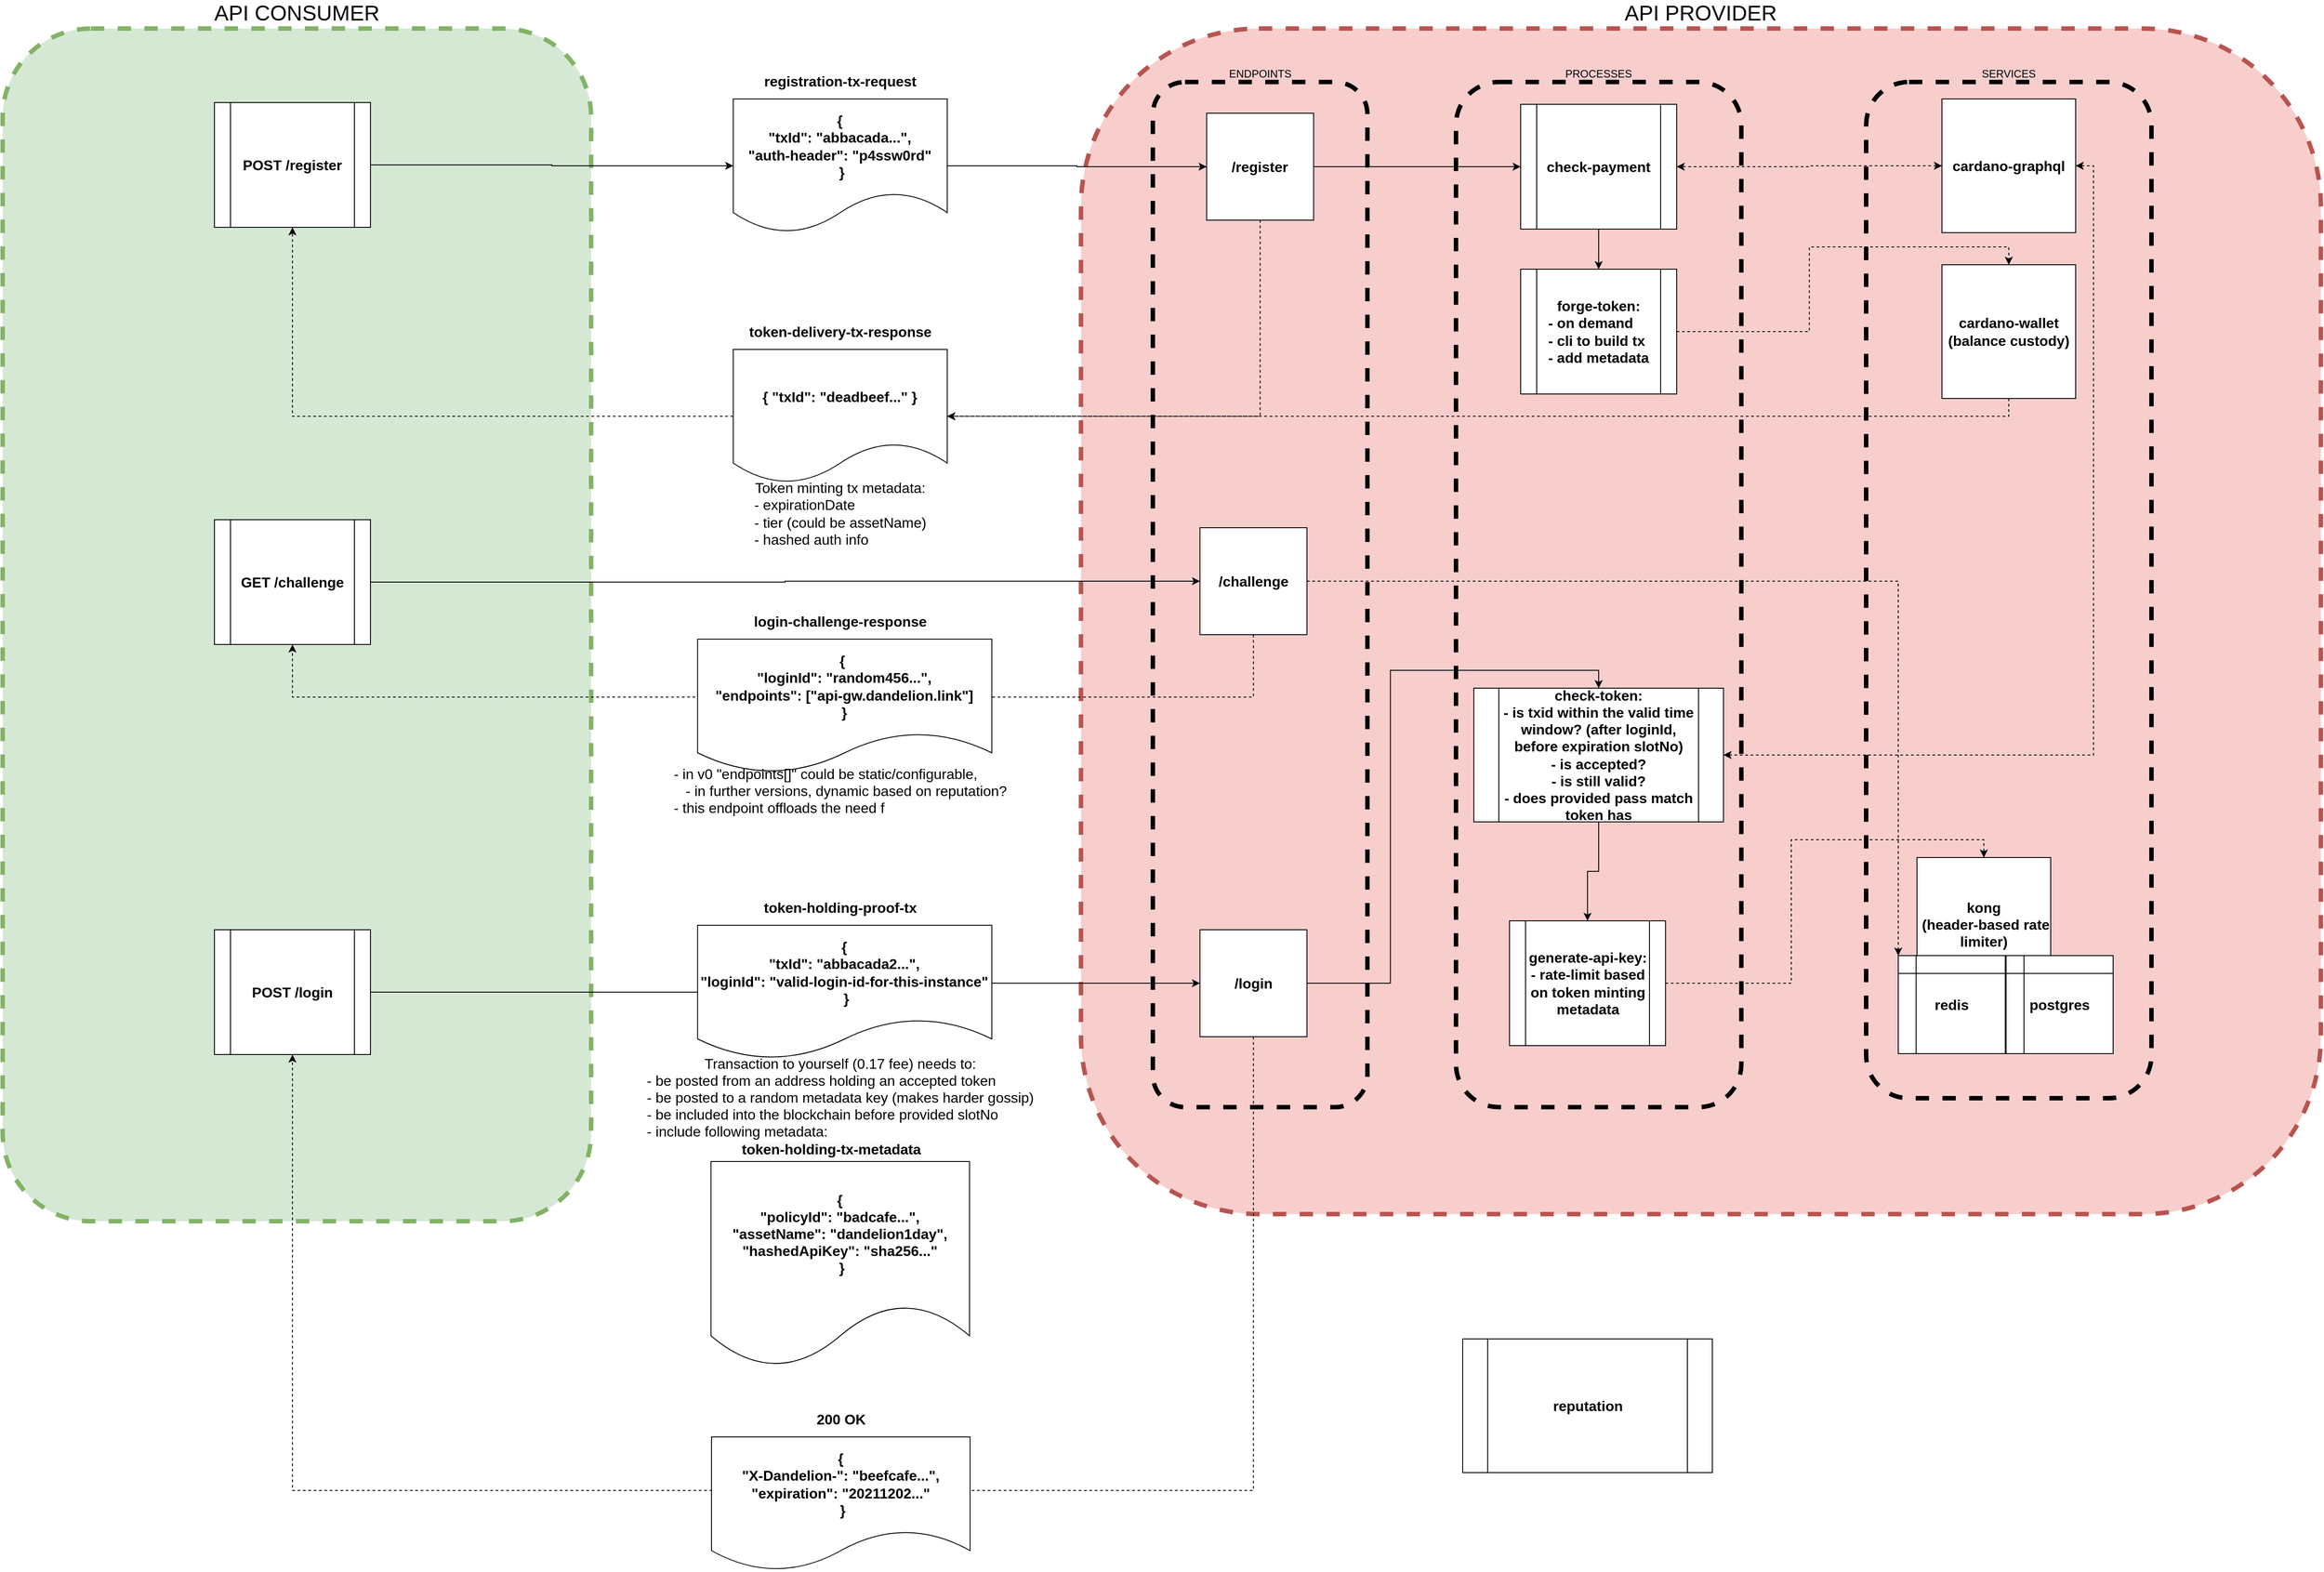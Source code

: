 <mxfile version="14.5.4" type="gitlab"><diagram id="C5RBs43oDa-KdzZeNtuy" name="Page-1"><mxGraphModel dx="3685" dy="4627" grid="1" gridSize="10" guides="1" tooltips="1" connect="1" arrows="1" fold="1" page="1" pageScale="1" pageWidth="827" pageHeight="1169" math="0" shadow="0"><root><mxCell id="WIyWlLk6GJQsqaUBKTNV-0"/><mxCell id="WIyWlLk6GJQsqaUBKTNV-1" parent="WIyWlLk6GJQsqaUBKTNV-0"/><mxCell id="9AQbZe1i3s5QTkBOKTHU-3" value="&lt;font style=&quot;font-size: 24px&quot;&gt;API PROVIDER&lt;/font&gt;" style="rounded=1;whiteSpace=wrap;html=1;dashed=1;fillColor=#f8cecc;labelPosition=center;verticalLabelPosition=top;align=center;verticalAlign=bottom;strokeWidth=5;strokeColor=#b85450;" parent="WIyWlLk6GJQsqaUBKTNV-1" vertex="1"><mxGeometry x="-110.62" y="-2330" width="1390.62" height="1330" as="geometry"/></mxCell><mxCell id="9AQbZe1i3s5QTkBOKTHU-0" value="&lt;font style=&quot;font-size: 24px&quot;&gt;API CONSUMER&lt;/font&gt;" style="rounded=1;whiteSpace=wrap;html=1;dashed=1;fillColor=#d5e8d4;labelPosition=center;verticalLabelPosition=top;align=center;verticalAlign=bottom;strokeWidth=5;strokeColor=#82b366;" parent="WIyWlLk6GJQsqaUBKTNV-1" vertex="1"><mxGeometry x="-1320" y="-2330" width="660" height="1338" as="geometry"/></mxCell><mxCell id="9AQbZe1i3s5QTkBOKTHU-36" value="ENDPOINTS" style="rounded=1;whiteSpace=wrap;html=1;dashed=1;fillColor=none;labelPosition=center;verticalLabelPosition=top;align=center;verticalAlign=bottom;strokeWidth=5;" parent="WIyWlLk6GJQsqaUBKTNV-1" vertex="1"><mxGeometry x="-30" y="-2270" width="240.62" height="1150" as="geometry"/></mxCell><mxCell id="9AQbZe1i3s5QTkBOKTHU-37" value="SERVICES" style="rounded=1;whiteSpace=wrap;html=1;dashed=1;fillColor=none;labelPosition=center;verticalLabelPosition=top;align=center;verticalAlign=bottom;strokeWidth=5;" parent="WIyWlLk6GJQsqaUBKTNV-1" vertex="1"><mxGeometry x="770" y="-2270" width="320" height="1140" as="geometry"/></mxCell><mxCell id="9AQbZe1i3s5QTkBOKTHU-38" value="PROCESSES" style="rounded=1;whiteSpace=wrap;html=1;dashed=1;fillColor=none;labelPosition=center;verticalLabelPosition=top;align=center;verticalAlign=bottom;strokeWidth=5;" parent="WIyWlLk6GJQsqaUBKTNV-1" vertex="1"><mxGeometry x="310" y="-2270" width="320" height="1150" as="geometry"/></mxCell><mxCell id="9AQbZe1i3s5QTkBOKTHU-49" style="edgeStyle=orthogonalEdgeStyle;rounded=0;orthogonalLoop=1;jettySize=auto;html=1;exitX=1;exitY=0.5;exitDx=0;exitDy=0;entryX=0;entryY=0.5;entryDx=0;entryDy=0;" parent="WIyWlLk6GJQsqaUBKTNV-1" source="9AQbZe1i3s5QTkBOKTHU-32" target="9AQbZe1i3s5QTkBOKTHU-48" edge="1"><mxGeometry relative="1" as="geometry"/></mxCell><mxCell id="9AQbZe1i3s5QTkBOKTHU-118" style="edgeStyle=orthogonalEdgeStyle;rounded=0;orthogonalLoop=1;jettySize=auto;html=1;exitX=0.5;exitY=1;exitDx=0;exitDy=0;entryX=1;entryY=0.5;entryDx=0;entryDy=0;startArrow=none;startFill=0;endArrow=classic;endFill=1;strokeColor=#000000;dashed=1;" parent="WIyWlLk6GJQsqaUBKTNV-1" source="9AQbZe1i3s5QTkBOKTHU-32" target="9AQbZe1i3s5QTkBOKTHU-43" edge="1"><mxGeometry relative="1" as="geometry"><Array as="points"><mxPoint x="90" y="-1895"/></Array></mxGeometry></mxCell><mxCell id="9AQbZe1i3s5QTkBOKTHU-32" value="&lt;b&gt;&lt;font style=&quot;font-size: 16px&quot;&gt;/register&lt;/font&gt;&lt;/b&gt;" style="whiteSpace=wrap;html=1;aspect=fixed;" parent="WIyWlLk6GJQsqaUBKTNV-1" vertex="1"><mxGeometry x="30.31" y="-2235" width="120" height="120" as="geometry"/></mxCell><mxCell id="9AQbZe1i3s5QTkBOKTHU-108" style="edgeStyle=orthogonalEdgeStyle;rounded=0;orthogonalLoop=1;jettySize=auto;html=1;exitX=1;exitY=0.5;exitDx=0;exitDy=0;entryX=0.5;entryY=0;entryDx=0;entryDy=0;startArrow=none;startFill=0;endArrow=classic;endFill=1;strokeColor=#000000;" parent="WIyWlLk6GJQsqaUBKTNV-1" source="9AQbZe1i3s5QTkBOKTHU-33" target="9AQbZe1i3s5QTkBOKTHU-115" edge="1"><mxGeometry relative="1" as="geometry"/></mxCell><mxCell id="9AQbZe1i3s5QTkBOKTHU-111" style="edgeStyle=orthogonalEdgeStyle;rounded=0;orthogonalLoop=1;jettySize=auto;html=1;exitX=0.5;exitY=1;exitDx=0;exitDy=0;entryX=0.5;entryY=1;entryDx=0;entryDy=0;startArrow=none;startFill=0;endArrow=classic;endFill=1;strokeColor=#000000;dashed=1;" parent="WIyWlLk6GJQsqaUBKTNV-1" source="9AQbZe1i3s5QTkBOKTHU-33" target="9AQbZe1i3s5QTkBOKTHU-85" edge="1"><mxGeometry relative="1" as="geometry"><Array as="points"><mxPoint x="83" y="-690"/><mxPoint x="-995" y="-690"/></Array></mxGeometry></mxCell><mxCell id="9AQbZe1i3s5QTkBOKTHU-33" value="&lt;b&gt;&lt;font style=&quot;font-size: 16px&quot;&gt;/login&lt;/font&gt;&lt;/b&gt;" style="whiteSpace=wrap;html=1;aspect=fixed;" parent="WIyWlLk6GJQsqaUBKTNV-1" vertex="1"><mxGeometry x="22.81" y="-1319" width="120" height="120" as="geometry"/></mxCell><mxCell id="9AQbZe1i3s5QTkBOKTHU-119" style="edgeStyle=orthogonalEdgeStyle;rounded=0;orthogonalLoop=1;jettySize=auto;html=1;exitX=0.5;exitY=1;exitDx=0;exitDy=0;entryX=1;entryY=0.5;entryDx=0;entryDy=0;dashed=1;startArrow=none;startFill=0;endArrow=classic;endFill=1;strokeColor=#000000;" parent="WIyWlLk6GJQsqaUBKTNV-1" source="9AQbZe1i3s5QTkBOKTHU-39" target="9AQbZe1i3s5QTkBOKTHU-43" edge="1"><mxGeometry relative="1" as="geometry"/></mxCell><mxCell id="9AQbZe1i3s5QTkBOKTHU-39" value="&lt;b&gt;&lt;font style=&quot;font-size: 16px&quot;&gt;cardano-wallet&lt;br&gt;(balance custody)&lt;br&gt;&lt;/font&gt;&lt;/b&gt;" style="whiteSpace=wrap;html=1;aspect=fixed;" parent="WIyWlLk6GJQsqaUBKTNV-1" vertex="1"><mxGeometry x="855" y="-2065" width="150" height="150" as="geometry"/></mxCell><mxCell id="9AQbZe1i3s5QTkBOKTHU-54" style="edgeStyle=orthogonalEdgeStyle;rounded=0;orthogonalLoop=1;jettySize=auto;html=1;exitX=1;exitY=0.5;exitDx=0;exitDy=0;entryX=0.5;entryY=0;entryDx=0;entryDy=0;dashed=1;" parent="WIyWlLk6GJQsqaUBKTNV-1" source="9AQbZe1i3s5QTkBOKTHU-41" target="9AQbZe1i3s5QTkBOKTHU-39" edge="1"><mxGeometry relative="1" as="geometry"/></mxCell><UserObject label="&lt;b&gt;&lt;font style=&quot;font-size: 16px&quot;&gt;forge-token:&lt;br&gt;&lt;div style=&quot;text-align: left&quot;&gt;&lt;b style=&quot;font-size: 12px&quot;&gt;&lt;font style=&quot;font-size: 16px&quot;&gt;- on demand&lt;/font&gt;&lt;/b&gt;&lt;/div&gt;&lt;div style=&quot;text-align: left&quot;&gt;&lt;b style=&quot;font-size: 12px&quot;&gt;&lt;font style=&quot;font-size: 16px&quot;&gt;- cli to build tx&lt;/font&gt;&lt;/b&gt;&lt;/div&gt;&lt;div style=&quot;text-align: left&quot;&gt;&lt;b style=&quot;font-size: 12px&quot;&gt;&lt;font style=&quot;font-size: 16px&quot;&gt;- add metadata&lt;/font&gt;&lt;/b&gt;&lt;/div&gt;&lt;/font&gt;&lt;/b&gt;" link2="https://pinata.cloud/" id="9AQbZe1i3s5QTkBOKTHU-41"><mxCell style="shape=process;whiteSpace=wrap;html=1;backgroundOutline=1;" parent="WIyWlLk6GJQsqaUBKTNV-1" vertex="1"><mxGeometry x="382.5" y="-2060" width="175" height="140" as="geometry"/></mxCell></UserObject><mxCell id="9AQbZe1i3s5QTkBOKTHU-47" style="edgeStyle=orthogonalEdgeStyle;rounded=0;orthogonalLoop=1;jettySize=auto;html=1;exitX=1;exitY=0.5;exitDx=0;exitDy=0;entryX=0;entryY=0.5;entryDx=0;entryDy=0;" parent="WIyWlLk6GJQsqaUBKTNV-1" source="9AQbZe1i3s5QTkBOKTHU-44" target="9AQbZe1i3s5QTkBOKTHU-32" edge="1"><mxGeometry relative="1" as="geometry"/></mxCell><mxCell id="9AQbZe1i3s5QTkBOKTHU-46" style="edgeStyle=orthogonalEdgeStyle;rounded=0;orthogonalLoop=1;jettySize=auto;html=1;exitX=1;exitY=0.5;exitDx=0;exitDy=0;entryX=0;entryY=0.5;entryDx=0;entryDy=0;" parent="WIyWlLk6GJQsqaUBKTNV-1" source="9AQbZe1i3s5QTkBOKTHU-45" target="9AQbZe1i3s5QTkBOKTHU-44" edge="1"><mxGeometry relative="1" as="geometry"/></mxCell><UserObject label="&lt;b&gt;&lt;font style=&quot;font-size: 16px&quot;&gt;POST /register&lt;br&gt;&lt;/font&gt;&lt;/b&gt;" link2="https://pinata.cloud/" id="9AQbZe1i3s5QTkBOKTHU-45"><mxCell style="shape=process;whiteSpace=wrap;html=1;backgroundOutline=1;" parent="WIyWlLk6GJQsqaUBKTNV-1" vertex="1"><mxGeometry x="-1082.5" y="-2247" width="175" height="140" as="geometry"/></mxCell></UserObject><mxCell id="9AQbZe1i3s5QTkBOKTHU-50" style="edgeStyle=orthogonalEdgeStyle;rounded=0;orthogonalLoop=1;jettySize=auto;html=1;exitX=0.5;exitY=1;exitDx=0;exitDy=0;entryX=0.5;entryY=0;entryDx=0;entryDy=0;" parent="WIyWlLk6GJQsqaUBKTNV-1" source="9AQbZe1i3s5QTkBOKTHU-48" target="9AQbZe1i3s5QTkBOKTHU-41" edge="1"><mxGeometry relative="1" as="geometry"/></mxCell><UserObject label="&lt;b&gt;&lt;font style=&quot;font-size: 16px&quot;&gt;check-payment&lt;br&gt;&lt;/font&gt;&lt;/b&gt;" link2="https://pinata.cloud/" id="9AQbZe1i3s5QTkBOKTHU-48"><mxCell style="shape=process;whiteSpace=wrap;html=1;backgroundOutline=1;" parent="WIyWlLk6GJQsqaUBKTNV-1" vertex="1"><mxGeometry x="382.5" y="-2245" width="175" height="140" as="geometry"/></mxCell></UserObject><mxCell id="9AQbZe1i3s5QTkBOKTHU-80" style="edgeStyle=orthogonalEdgeStyle;rounded=0;orthogonalLoop=1;jettySize=auto;html=1;exitX=0.5;exitY=1;exitDx=0;exitDy=0;entryX=0.5;entryY=1;entryDx=0;entryDy=0;startArrow=none;startFill=0;endArrow=classic;endFill=1;dashed=1;" parent="WIyWlLk6GJQsqaUBKTNV-1" source="9AQbZe1i3s5QTkBOKTHU-69" target="9AQbZe1i3s5QTkBOKTHU-65" edge="1"><mxGeometry relative="1" as="geometry"><Array as="points"><mxPoint x="83" y="-1580"/><mxPoint x="-995" y="-1580"/></Array></mxGeometry></mxCell><mxCell id="9AQbZe1i3s5QTkBOKTHU-83" style="edgeStyle=orthogonalEdgeStyle;rounded=0;orthogonalLoop=1;jettySize=auto;html=1;exitX=1;exitY=0.5;exitDx=0;exitDy=0;entryX=0.5;entryY=0;entryDx=0;entryDy=0;dashed=1;startArrow=none;startFill=0;endArrow=classic;endFill=1;" parent="WIyWlLk6GJQsqaUBKTNV-1" source="9AQbZe1i3s5QTkBOKTHU-53" target="9AQbZe1i3s5QTkBOKTHU-42" edge="1"><mxGeometry relative="1" as="geometry"/></mxCell><UserObject label="&lt;b&gt;&lt;font style=&quot;font-size: 16px&quot;&gt;generate-api-key:&lt;br&gt;- rate-limit based on token minting metadata&lt;br&gt;&lt;/font&gt;&lt;/b&gt;" link2="https://pinata.cloud/" id="9AQbZe1i3s5QTkBOKTHU-53"><mxCell style="shape=process;whiteSpace=wrap;html=1;backgroundOutline=1;" parent="WIyWlLk6GJQsqaUBKTNV-1" vertex="1"><mxGeometry x="370" y="-1329" width="175" height="140" as="geometry"/></mxCell></UserObject><mxCell id="9AQbZe1i3s5QTkBOKTHU-58" style="edgeStyle=orthogonalEdgeStyle;rounded=0;orthogonalLoop=1;jettySize=auto;html=1;exitX=0;exitY=0.5;exitDx=0;exitDy=0;entryX=1;entryY=0.5;entryDx=0;entryDy=0;dashed=1;startArrow=classic;startFill=1;" parent="WIyWlLk6GJQsqaUBKTNV-1" source="9AQbZe1i3s5QTkBOKTHU-56" target="9AQbZe1i3s5QTkBOKTHU-48" edge="1"><mxGeometry relative="1" as="geometry"/></mxCell><mxCell id="9AQbZe1i3s5QTkBOKTHU-56" value="&lt;b&gt;&lt;font style=&quot;font-size: 16px&quot;&gt;cardano-graphql&lt;br&gt;&lt;/font&gt;&lt;/b&gt;" style="whiteSpace=wrap;html=1;aspect=fixed;" parent="WIyWlLk6GJQsqaUBKTNV-1" vertex="1"><mxGeometry x="855" y="-2251" width="150" height="150" as="geometry"/></mxCell><mxCell id="9AQbZe1i3s5QTkBOKTHU-60" value="" style="group" parent="WIyWlLk6GJQsqaUBKTNV-1" vertex="1" connectable="0"><mxGeometry x="-500.62" y="-2281" width="240" height="180" as="geometry"/></mxCell><mxCell id="9AQbZe1i3s5QTkBOKTHU-44" value="&lt;div&gt;&lt;b style=&quot;font-size: 16px&quot;&gt;{ &lt;br&gt;&quot;txId&quot;: &quot;abbacada...&quot;,&lt;br&gt;&lt;/b&gt;&lt;b style=&quot;font-size: 16px&quot;&gt;&quot;auth-header&quot;: &quot;p4ssw0rd&quot;&lt;/b&gt;&lt;b style=&quot;font-size: 16px&quot;&gt;&lt;br&gt;&amp;nbsp;}&lt;/b&gt;&lt;/div&gt;" style="shape=document;whiteSpace=wrap;html=1;boundedLbl=1;align=center;" parent="9AQbZe1i3s5QTkBOKTHU-60" vertex="1"><mxGeometry y="30" width="240" height="150" as="geometry"/></mxCell><mxCell id="9AQbZe1i3s5QTkBOKTHU-59" value="&lt;font style=&quot;font-size: 16px&quot;&gt;&lt;b&gt;registration-tx-request&lt;/b&gt;&lt;/font&gt;" style="text;html=1;align=center;verticalAlign=middle;resizable=0;points=[];autosize=1;" parent="9AQbZe1i3s5QTkBOKTHU-60" vertex="1"><mxGeometry x="25" width="190" height="20" as="geometry"/></mxCell><mxCell id="9AQbZe1i3s5QTkBOKTHU-62" value="" style="group" parent="WIyWlLk6GJQsqaUBKTNV-1" vertex="1" connectable="0"><mxGeometry x="-500.62" y="-2000" width="240" height="180" as="geometry"/></mxCell><mxCell id="9AQbZe1i3s5QTkBOKTHU-43" value="&lt;div&gt;&lt;b style=&quot;font-size: 16px&quot;&gt;{ &quot;txId&quot;: &quot;deadbeef...&quot; }&lt;/b&gt;&lt;/div&gt;" style="shape=document;whiteSpace=wrap;html=1;boundedLbl=1;align=center;" parent="9AQbZe1i3s5QTkBOKTHU-62" vertex="1"><mxGeometry y="30" width="240" height="150" as="geometry"/></mxCell><mxCell id="9AQbZe1i3s5QTkBOKTHU-61" value="&lt;font style=&quot;font-size: 16px&quot;&gt;&lt;b&gt;token-delivery-tx-response&lt;/b&gt;&lt;/font&gt;" style="text;html=1;align=center;verticalAlign=middle;resizable=0;points=[];autosize=1;" parent="9AQbZe1i3s5QTkBOKTHU-62" vertex="1"><mxGeometry x="10" width="220" height="20" as="geometry"/></mxCell><mxCell id="9AQbZe1i3s5QTkBOKTHU-64" style="edgeStyle=orthogonalEdgeStyle;rounded=0;orthogonalLoop=1;jettySize=auto;html=1;exitX=0;exitY=0.5;exitDx=0;exitDy=0;dashed=1;startArrow=none;startFill=0;" parent="WIyWlLk6GJQsqaUBKTNV-1" source="9AQbZe1i3s5QTkBOKTHU-43" target="9AQbZe1i3s5QTkBOKTHU-45" edge="1"><mxGeometry relative="1" as="geometry"/></mxCell><mxCell id="9AQbZe1i3s5QTkBOKTHU-90" style="edgeStyle=orthogonalEdgeStyle;rounded=0;orthogonalLoop=1;jettySize=auto;html=1;exitX=1;exitY=0.5;exitDx=0;exitDy=0;entryX=0;entryY=0.5;entryDx=0;entryDy=0;startArrow=none;startFill=0;endArrow=classic;endFill=1;" parent="WIyWlLk6GJQsqaUBKTNV-1" source="9AQbZe1i3s5QTkBOKTHU-65" target="9AQbZe1i3s5QTkBOKTHU-69" edge="1"><mxGeometry relative="1" as="geometry"/></mxCell><UserObject label="&lt;b&gt;&lt;font style=&quot;font-size: 16px&quot;&gt;GET /challenge&lt;br&gt;&lt;/font&gt;&lt;/b&gt;" link2="https://pinata.cloud/" id="9AQbZe1i3s5QTkBOKTHU-65"><mxCell style="shape=process;whiteSpace=wrap;html=1;backgroundOutline=1;" parent="WIyWlLk6GJQsqaUBKTNV-1" vertex="1"><mxGeometry x="-1082.5" y="-1779" width="175" height="140" as="geometry"/></mxCell></UserObject><mxCell id="9AQbZe1i3s5QTkBOKTHU-120" style="edgeStyle=orthogonalEdgeStyle;rounded=0;orthogonalLoop=1;jettySize=auto;html=1;exitX=1;exitY=0.5;exitDx=0;exitDy=0;entryX=0;entryY=0;entryDx=0;entryDy=0;dashed=1;startArrow=none;startFill=0;endArrow=classic;endFill=1;strokeColor=#000000;" parent="WIyWlLk6GJQsqaUBKTNV-1" source="9AQbZe1i3s5QTkBOKTHU-69" target="9AQbZe1i3s5QTkBOKTHU-121" edge="1"><mxGeometry relative="1" as="geometry"><Array as="points"><mxPoint x="806" y="-1710"/></Array></mxGeometry></mxCell><mxCell id="9AQbZe1i3s5QTkBOKTHU-69" value="&lt;b&gt;&lt;font style=&quot;font-size: 16px&quot;&gt;/challenge&lt;/font&gt;&lt;/b&gt;" style="whiteSpace=wrap;html=1;aspect=fixed;" parent="WIyWlLk6GJQsqaUBKTNV-1" vertex="1"><mxGeometry x="22.81" y="-1770" width="120" height="120" as="geometry"/></mxCell><mxCell id="9AQbZe1i3s5QTkBOKTHU-72" value="" style="group" parent="WIyWlLk6GJQsqaUBKTNV-1" vertex="1" connectable="0"><mxGeometry x="-500.62" y="-1675" width="290" height="180" as="geometry"/></mxCell><mxCell id="9AQbZe1i3s5QTkBOKTHU-73" value="&lt;div&gt;&lt;b style=&quot;font-size: 16px&quot;&gt;{&amp;nbsp;&lt;br&gt;&quot;loginId&quot;: &quot;random456...&quot;,&lt;br&gt;&quot;endpoints&quot;: [&quot;api-gw.dandelion.link&quot;]&lt;br&gt;}&lt;/b&gt;&lt;/div&gt;" style="shape=document;whiteSpace=wrap;html=1;boundedLbl=1;align=center;" parent="9AQbZe1i3s5QTkBOKTHU-72" vertex="1"><mxGeometry x="-40" y="30" width="330" height="150" as="geometry"/></mxCell><mxCell id="9AQbZe1i3s5QTkBOKTHU-74" value="&lt;span style=&quot;font-size: 16px&quot;&gt;&lt;b&gt;login-challenge-response&lt;/b&gt;&lt;/span&gt;" style="text;html=1;align=center;verticalAlign=middle;resizable=0;points=[];autosize=1;" parent="9AQbZe1i3s5QTkBOKTHU-72" vertex="1"><mxGeometry x="15" width="210" height="20" as="geometry"/></mxCell><mxCell id="9AQbZe1i3s5QTkBOKTHU-82" value="" style="group" parent="WIyWlLk6GJQsqaUBKTNV-1" vertex="1" connectable="0"><mxGeometry x="827" y="-1400" width="220" height="220" as="geometry"/></mxCell><mxCell id="9AQbZe1i3s5QTkBOKTHU-42" value="&lt;b&gt;&lt;font style=&quot;font-size: 16px&quot;&gt;kong&lt;br&gt;&amp;nbsp;(header-based rate limiter)&lt;/font&gt;&lt;/b&gt;" style="whiteSpace=wrap;html=1;aspect=fixed;" parent="9AQbZe1i3s5QTkBOKTHU-82" vertex="1"><mxGeometry width="150" height="150" as="geometry"/></mxCell><mxCell id="9AQbZe1i3s5QTkBOKTHU-81" value="&lt;font style=&quot;font-size: 16px&quot;&gt;&lt;b&gt;postgres&lt;/b&gt;&lt;/font&gt;" style="shape=internalStorage;whiteSpace=wrap;html=1;backgroundOutline=1;" parent="9AQbZe1i3s5QTkBOKTHU-82" vertex="1"><mxGeometry x="100" y="110" width="120" height="110" as="geometry"/></mxCell><mxCell id="9AQbZe1i3s5QTkBOKTHU-86" style="edgeStyle=orthogonalEdgeStyle;rounded=0;orthogonalLoop=1;jettySize=auto;html=1;exitX=1;exitY=0.5;exitDx=0;exitDy=0;entryX=0;entryY=0.5;entryDx=0;entryDy=0;startArrow=none;startFill=0;endArrow=classic;endFill=1;" parent="WIyWlLk6GJQsqaUBKTNV-1" source="9AQbZe1i3s5QTkBOKTHU-85" target="9AQbZe1i3s5QTkBOKTHU-33" edge="1"><mxGeometry relative="1" as="geometry"/></mxCell><UserObject label="&lt;b&gt;&lt;font style=&quot;font-size: 16px&quot;&gt;POST /login&lt;br&gt;&lt;/font&gt;&lt;/b&gt;" link2="https://pinata.cloud/" id="9AQbZe1i3s5QTkBOKTHU-85"><mxCell style="shape=process;whiteSpace=wrap;html=1;backgroundOutline=1;" parent="WIyWlLk6GJQsqaUBKTNV-1" vertex="1"><mxGeometry x="-1082.5" y="-1319" width="175" height="140" as="geometry"/></mxCell></UserObject><mxCell id="9AQbZe1i3s5QTkBOKTHU-87" value="" style="group" parent="WIyWlLk6GJQsqaUBKTNV-1" vertex="1" connectable="0"><mxGeometry x="-500.62" y="-1354" width="290" height="180" as="geometry"/></mxCell><mxCell id="9AQbZe1i3s5QTkBOKTHU-88" value="&lt;div&gt;&lt;b style=&quot;font-size: 16px&quot;&gt;{ &lt;br&gt;&quot;txId&quot;: &quot;abbacada2...&quot;,&lt;br&gt;&quot;loginId&quot;: &quot;valid-login-id-for-this-instance&quot;&lt;br&gt;&amp;nbsp;}&lt;/b&gt;&lt;/div&gt;" style="shape=document;whiteSpace=wrap;html=1;boundedLbl=1;align=center;" parent="9AQbZe1i3s5QTkBOKTHU-87" vertex="1"><mxGeometry x="-40" y="30" width="330" height="150" as="geometry"/></mxCell><mxCell id="9AQbZe1i3s5QTkBOKTHU-89" value="&lt;span style=&quot;font-size: 16px&quot;&gt;&lt;b&gt;token-holding-proof-tx&lt;br&gt;&lt;/b&gt;&lt;/span&gt;" style="text;html=1;align=center;verticalAlign=middle;resizable=0;points=[];autosize=1;" parent="9AQbZe1i3s5QTkBOKTHU-87" vertex="1"><mxGeometry x="25" width="190" height="20" as="geometry"/></mxCell><mxCell id="9AQbZe1i3s5QTkBOKTHU-100" value="" style="group" parent="WIyWlLk6GJQsqaUBKTNV-1" vertex="1" connectable="0"><mxGeometry x="-525.62" y="-1089" width="415" height="355" as="geometry"/></mxCell><mxCell id="9AQbZe1i3s5QTkBOKTHU-123" value="" style="group" parent="9AQbZe1i3s5QTkBOKTHU-100" vertex="1" connectable="0"><mxGeometry width="290" height="260" as="geometry"/></mxCell><mxCell id="9AQbZe1i3s5QTkBOKTHU-101" value="&lt;div&gt;&lt;b style=&quot;font-size: 16px&quot;&gt;{ &lt;br&gt;&quot;policyId&quot;: &quot;badcafe...&quot;,&lt;/b&gt;&lt;/div&gt;&lt;div&gt;&lt;b style=&quot;font-size: 16px&quot;&gt;&quot;assetName&quot;: &quot;dandelion1day&quot;,&lt;br&gt;&quot;hashedApiKey&quot;: &quot;sha256...&quot;&lt;br&gt;&amp;nbsp;}&lt;/b&gt;&lt;/div&gt;" style="shape=document;whiteSpace=wrap;html=1;boundedLbl=1;align=center;" parent="9AQbZe1i3s5QTkBOKTHU-123" vertex="1"><mxGeometry y="30" width="290" height="230" as="geometry"/></mxCell><mxCell id="9AQbZe1i3s5QTkBOKTHU-122" value="&lt;b style=&quot;color: rgb(0 , 0 , 0) ; font-family: &amp;#34;helvetica&amp;#34; ; font-size: 16px ; font-style: normal ; letter-spacing: normal ; text-align: center ; text-indent: 0px ; text-transform: none ; word-spacing: 0px ; background-color: rgb(248 , 249 , 250)&quot;&gt;token-holding-tx-metadata&lt;/b&gt;" style="text;whiteSpace=wrap;html=1;" parent="9AQbZe1i3s5QTkBOKTHU-123" vertex="1"><mxGeometry x="32.19" width="225.62" height="30" as="geometry"/></mxCell><mxCell id="9AQbZe1i3s5QTkBOKTHU-104" value="&lt;font style=&quot;font-size: 16px&quot;&gt;Token minting tx metadata:&lt;br&gt;&lt;div style=&quot;text-align: left&quot;&gt;&lt;span&gt;- expirationDate&lt;/span&gt;&lt;/div&gt;&lt;div style=&quot;text-align: left&quot;&gt;&lt;span&gt;- tier (could be assetName)&lt;br&gt;- hashed auth info&lt;/span&gt;&lt;/div&gt;&lt;/font&gt;" style="text;html=1;align=center;verticalAlign=middle;resizable=0;points=[];autosize=1;" parent="WIyWlLk6GJQsqaUBKTNV-1" vertex="1"><mxGeometry x="-485.62" y="-1816" width="210" height="60" as="geometry"/></mxCell><mxCell id="9AQbZe1i3s5QTkBOKTHU-93" value="&lt;span style=&quot;font-size: 16px&quot;&gt;Transaction to yourself (0.17 fee) needs to:&lt;br&gt;&lt;div style=&quot;text-align: left&quot;&gt;&lt;span&gt;- be posted from an address holding an accepted token&lt;/span&gt;&lt;/div&gt;&lt;div style=&quot;text-align: left&quot;&gt;&lt;span&gt;- be posted to a random metadata key (makes harder gossip)&lt;/span&gt;&lt;/div&gt;&lt;div style=&quot;text-align: left&quot;&gt;&lt;span&gt;- be included into the blockchain before provided slotNo&lt;/span&gt;&lt;/div&gt;&lt;div style=&quot;text-align: left&quot;&gt;&lt;span&gt;- include following metadata:&lt;/span&gt;&lt;/div&gt;&lt;/span&gt;" style="text;html=1;align=center;verticalAlign=middle;resizable=0;points=[];autosize=1;" parent="WIyWlLk6GJQsqaUBKTNV-1" vertex="1"><mxGeometry x="-605.62" y="-1171" width="450" height="80" as="geometry"/></mxCell><mxCell id="9AQbZe1i3s5QTkBOKTHU-109" value="&lt;div style=&quot;text-align: left&quot;&gt;&lt;span style=&quot;font-size: 16px&quot;&gt;- in v0 &quot;endpoints[]&quot; could be static/configurable,&lt;/span&gt;&lt;/div&gt;&lt;span style=&quot;font-size: 16px&quot;&gt;&lt;div style=&quot;text-align: left&quot;&gt;&lt;span&gt;&amp;nbsp; &amp;nbsp;- in further versions, dynamic based on reputation?&lt;br&gt;- this endpoint offloads the need f&lt;/span&gt;&lt;/div&gt;&lt;/span&gt;" style="text;html=1;align=center;verticalAlign=middle;resizable=0;points=[];autosize=1;" parent="WIyWlLk6GJQsqaUBKTNV-1" vertex="1"><mxGeometry x="-575.62" y="-1500" width="390" height="50" as="geometry"/></mxCell><mxCell id="9AQbZe1i3s5QTkBOKTHU-112" value="" style="group" parent="WIyWlLk6GJQsqaUBKTNV-1" vertex="1" connectable="0"><mxGeometry x="-500" y="-780" width="240" height="180" as="geometry"/></mxCell><mxCell id="9AQbZe1i3s5QTkBOKTHU-114" value="&lt;font style=&quot;font-size: 16px&quot;&gt;&lt;b&gt;200 OK&lt;/b&gt;&lt;/font&gt;" style="text;html=1;align=center;verticalAlign=middle;resizable=0;points=[];autosize=1;" parent="9AQbZe1i3s5QTkBOKTHU-112" vertex="1"><mxGeometry x="85" width="70" height="20" as="geometry"/></mxCell><mxCell id="9AQbZe1i3s5QTkBOKTHU-113" value="&lt;div&gt;&lt;b style=&quot;font-size: 16px&quot;&gt;{ &lt;br&gt;&quot;X-Dandelion-&quot;: &quot;beefcafe...&quot;,&lt;br&gt;&quot;expiration&quot;: &quot;20211202...&quot;&lt;br&gt;&amp;nbsp;}&lt;/b&gt;&lt;/div&gt;" style="shape=document;whiteSpace=wrap;html=1;boundedLbl=1;align=center;" parent="WIyWlLk6GJQsqaUBKTNV-1" vertex="1"><mxGeometry x="-525" y="-750" width="290" height="150" as="geometry"/></mxCell><mxCell id="9AQbZe1i3s5QTkBOKTHU-116" style="edgeStyle=orthogonalEdgeStyle;rounded=0;orthogonalLoop=1;jettySize=auto;html=1;exitX=1;exitY=0.5;exitDx=0;exitDy=0;entryX=1;entryY=0.5;entryDx=0;entryDy=0;dashed=1;startArrow=classic;startFill=1;endArrow=classic;endFill=1;strokeColor=#000000;" parent="WIyWlLk6GJQsqaUBKTNV-1" source="9AQbZe1i3s5QTkBOKTHU-115" target="9AQbZe1i3s5QTkBOKTHU-56" edge="1"><mxGeometry relative="1" as="geometry"/></mxCell><mxCell id="9AQbZe1i3s5QTkBOKTHU-117" style="edgeStyle=orthogonalEdgeStyle;rounded=0;orthogonalLoop=1;jettySize=auto;html=1;exitX=0.5;exitY=1;exitDx=0;exitDy=0;entryX=0.5;entryY=0;entryDx=0;entryDy=0;startArrow=none;startFill=0;endArrow=classic;endFill=1;strokeColor=#000000;" parent="WIyWlLk6GJQsqaUBKTNV-1" source="9AQbZe1i3s5QTkBOKTHU-115" target="9AQbZe1i3s5QTkBOKTHU-53" edge="1"><mxGeometry relative="1" as="geometry"/></mxCell><UserObject label="&lt;b&gt;&lt;font style=&quot;font-size: 16px&quot;&gt;check-token:&lt;br&gt;- is txid within the valid time window? (after loginId, before expiration slotNo)&lt;br&gt;- is accepted?&lt;br&gt;- is still valid?&lt;br&gt;- does provided pass match token has&lt;br&gt;&lt;/font&gt;&lt;/b&gt;" link2="https://pinata.cloud/" id="9AQbZe1i3s5QTkBOKTHU-115"><mxCell style="shape=process;whiteSpace=wrap;html=1;backgroundOutline=1;" parent="WIyWlLk6GJQsqaUBKTNV-1" vertex="1"><mxGeometry x="330" y="-1590" width="280" height="150" as="geometry"/></mxCell></UserObject><mxCell id="9AQbZe1i3s5QTkBOKTHU-121" value="&lt;font style=&quot;font-size: 16px&quot;&gt;&lt;b&gt;redis&lt;/b&gt;&lt;/font&gt;" style="shape=internalStorage;whiteSpace=wrap;html=1;backgroundOutline=1;" parent="WIyWlLk6GJQsqaUBKTNV-1" vertex="1"><mxGeometry x="806" y="-1290" width="120" height="110" as="geometry"/></mxCell><UserObject label="&lt;b&gt;&lt;font style=&quot;font-size: 16px&quot;&gt;reputation&lt;br&gt;&lt;/font&gt;&lt;/b&gt;" link2="https://pinata.cloud/" id="_pgtXPEIxite88xcLsNd-2"><mxCell style="shape=process;whiteSpace=wrap;html=1;backgroundOutline=1;" vertex="1" parent="WIyWlLk6GJQsqaUBKTNV-1"><mxGeometry x="317.5" y="-860" width="280" height="150" as="geometry"/></mxCell></UserObject></root></mxGraphModel></diagram></mxfile>